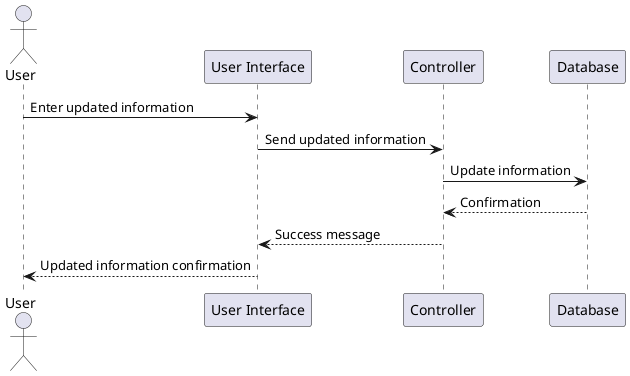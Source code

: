 @startuml
actor User
participant "User Interface" as UI
participant "Controller" as Controller
participant "Database" as DB

User -> UI: Enter updated information
UI -> Controller: Send updated information
Controller -> DB: Update information
DB --> Controller: Confirmation
Controller --> UI: Success message
UI --> User: Updated information confirmation
@enduml